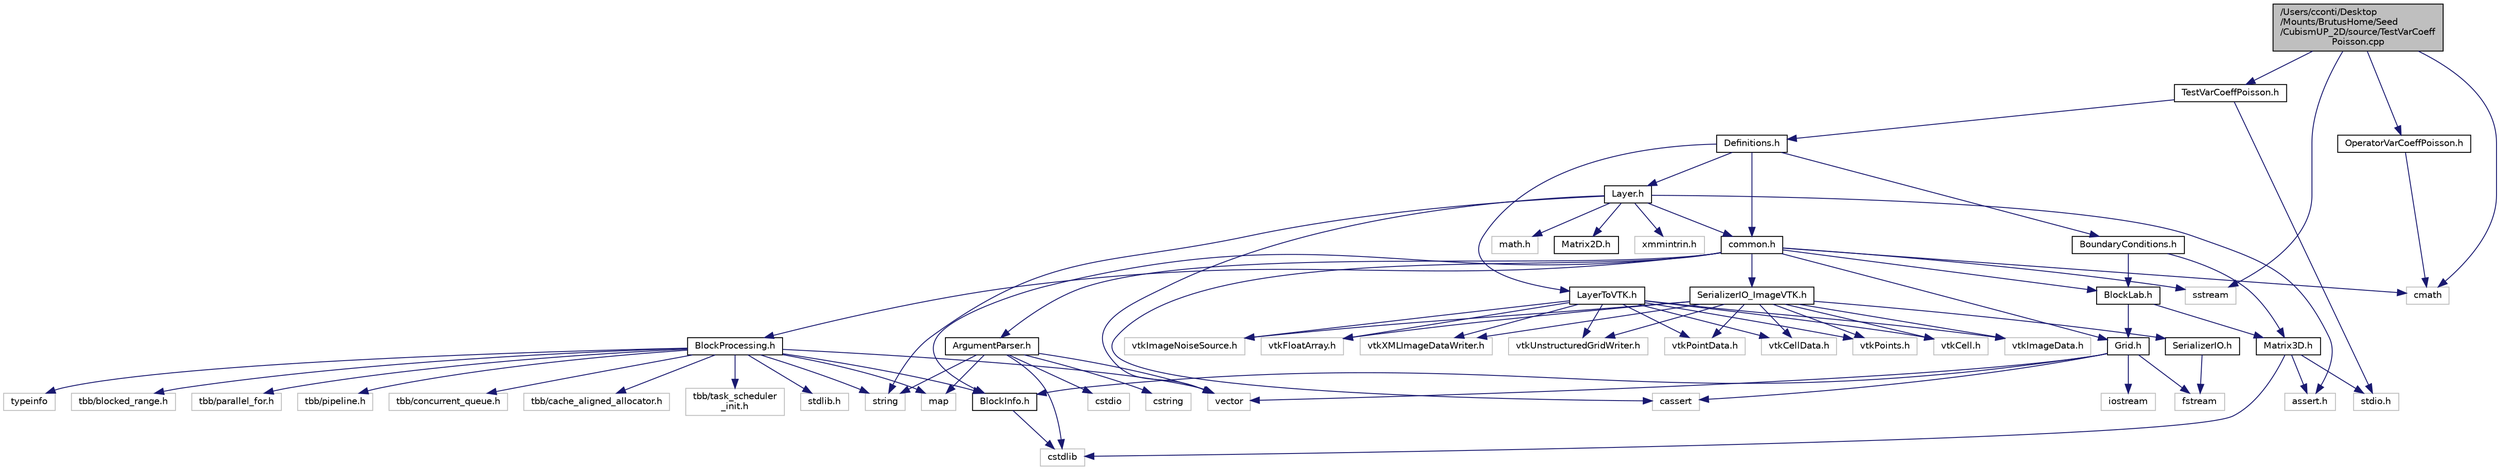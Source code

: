digraph "/Users/cconti/Desktop/Mounts/BrutusHome/Seed/CubismUP_2D/source/TestVarCoeffPoisson.cpp"
{
  edge [fontname="Helvetica",fontsize="10",labelfontname="Helvetica",labelfontsize="10"];
  node [fontname="Helvetica",fontsize="10",shape=record];
  Node1 [label="/Users/cconti/Desktop\l/Mounts/BrutusHome/Seed\l/CubismUP_2D/source/TestVarCoeff\lPoisson.cpp",height=0.2,width=0.4,color="black", fillcolor="grey75", style="filled", fontcolor="black"];
  Node1 -> Node2 [color="midnightblue",fontsize="10",style="solid",fontname="Helvetica"];
  Node2 [label="TestVarCoeffPoisson.h",height=0.2,width=0.4,color="black", fillcolor="white", style="filled",URL="$_test_var_coeff_poisson_8h.html"];
  Node2 -> Node3 [color="midnightblue",fontsize="10",style="solid",fontname="Helvetica"];
  Node3 [label="stdio.h",height=0.2,width=0.4,color="grey75", fillcolor="white", style="filled"];
  Node2 -> Node4 [color="midnightblue",fontsize="10",style="solid",fontname="Helvetica"];
  Node4 [label="Definitions.h",height=0.2,width=0.4,color="black", fillcolor="white", style="filled",URL="$_definitions_8h.html"];
  Node4 -> Node5 [color="midnightblue",fontsize="10",style="solid",fontname="Helvetica"];
  Node5 [label="common.h",height=0.2,width=0.4,color="black", fillcolor="white", style="filled",URL="$common_8h.html"];
  Node5 -> Node6 [color="midnightblue",fontsize="10",style="solid",fontname="Helvetica"];
  Node6 [label="cassert",height=0.2,width=0.4,color="grey75", fillcolor="white", style="filled"];
  Node5 -> Node7 [color="midnightblue",fontsize="10",style="solid",fontname="Helvetica"];
  Node7 [label="sstream",height=0.2,width=0.4,color="grey75", fillcolor="white", style="filled"];
  Node5 -> Node8 [color="midnightblue",fontsize="10",style="solid",fontname="Helvetica"];
  Node8 [label="cmath",height=0.2,width=0.4,color="grey75", fillcolor="white", style="filled"];
  Node5 -> Node9 [color="midnightblue",fontsize="10",style="solid",fontname="Helvetica"];
  Node9 [label="ArgumentParser.h",height=0.2,width=0.4,color="black", fillcolor="white", style="filled",URL="$_argument_parser_8h.html"];
  Node9 -> Node10 [color="midnightblue",fontsize="10",style="solid",fontname="Helvetica"];
  Node10 [label="cstdio",height=0.2,width=0.4,color="grey75", fillcolor="white", style="filled"];
  Node9 -> Node11 [color="midnightblue",fontsize="10",style="solid",fontname="Helvetica"];
  Node11 [label="cstdlib",height=0.2,width=0.4,color="grey75", fillcolor="white", style="filled"];
  Node9 -> Node12 [color="midnightblue",fontsize="10",style="solid",fontname="Helvetica"];
  Node12 [label="cstring",height=0.2,width=0.4,color="grey75", fillcolor="white", style="filled"];
  Node9 -> Node13 [color="midnightblue",fontsize="10",style="solid",fontname="Helvetica"];
  Node13 [label="map",height=0.2,width=0.4,color="grey75", fillcolor="white", style="filled"];
  Node9 -> Node14 [color="midnightblue",fontsize="10",style="solid",fontname="Helvetica"];
  Node14 [label="vector",height=0.2,width=0.4,color="grey75", fillcolor="white", style="filled"];
  Node9 -> Node15 [color="midnightblue",fontsize="10",style="solid",fontname="Helvetica"];
  Node15 [label="string",height=0.2,width=0.4,color="grey75", fillcolor="white", style="filled"];
  Node5 -> Node16 [color="midnightblue",fontsize="10",style="solid",fontname="Helvetica"];
  Node16 [label="Grid.h",height=0.2,width=0.4,color="black", fillcolor="white", style="filled",URL="$_grid_8h.html"];
  Node16 -> Node14 [color="midnightblue",fontsize="10",style="solid",fontname="Helvetica"];
  Node16 -> Node17 [color="midnightblue",fontsize="10",style="solid",fontname="Helvetica"];
  Node17 [label="iostream",height=0.2,width=0.4,color="grey75", fillcolor="white", style="filled"];
  Node16 -> Node18 [color="midnightblue",fontsize="10",style="solid",fontname="Helvetica"];
  Node18 [label="fstream",height=0.2,width=0.4,color="grey75", fillcolor="white", style="filled"];
  Node16 -> Node6 [color="midnightblue",fontsize="10",style="solid",fontname="Helvetica"];
  Node16 -> Node19 [color="midnightblue",fontsize="10",style="solid",fontname="Helvetica"];
  Node19 [label="BlockInfo.h",height=0.2,width=0.4,color="black", fillcolor="white", style="filled",URL="$_block_info_8h.html"];
  Node19 -> Node11 [color="midnightblue",fontsize="10",style="solid",fontname="Helvetica"];
  Node5 -> Node19 [color="midnightblue",fontsize="10",style="solid",fontname="Helvetica"];
  Node5 -> Node20 [color="midnightblue",fontsize="10",style="solid",fontname="Helvetica"];
  Node20 [label="SerializerIO_ImageVTK.h",height=0.2,width=0.4,color="black", fillcolor="white", style="filled",URL="$_serializer_i_o___image_v_t_k_8h.html"];
  Node20 -> Node21 [color="midnightblue",fontsize="10",style="solid",fontname="Helvetica"];
  Node21 [label="vtkPoints.h",height=0.2,width=0.4,color="grey75", fillcolor="white", style="filled"];
  Node20 -> Node22 [color="midnightblue",fontsize="10",style="solid",fontname="Helvetica"];
  Node22 [label="vtkCell.h",height=0.2,width=0.4,color="grey75", fillcolor="white", style="filled"];
  Node20 -> Node23 [color="midnightblue",fontsize="10",style="solid",fontname="Helvetica"];
  Node23 [label="vtkImageData.h",height=0.2,width=0.4,color="grey75", fillcolor="white", style="filled"];
  Node20 -> Node24 [color="midnightblue",fontsize="10",style="solid",fontname="Helvetica"];
  Node24 [label="vtkImageNoiseSource.h",height=0.2,width=0.4,color="grey75", fillcolor="white", style="filled"];
  Node20 -> Node25 [color="midnightblue",fontsize="10",style="solid",fontname="Helvetica"];
  Node25 [label="vtkFloatArray.h",height=0.2,width=0.4,color="grey75", fillcolor="white", style="filled"];
  Node20 -> Node26 [color="midnightblue",fontsize="10",style="solid",fontname="Helvetica"];
  Node26 [label="vtkXMLImageDataWriter.h",height=0.2,width=0.4,color="grey75", fillcolor="white", style="filled"];
  Node20 -> Node27 [color="midnightblue",fontsize="10",style="solid",fontname="Helvetica"];
  Node27 [label="vtkUnstructuredGridWriter.h",height=0.2,width=0.4,color="grey75", fillcolor="white", style="filled"];
  Node20 -> Node28 [color="midnightblue",fontsize="10",style="solid",fontname="Helvetica"];
  Node28 [label="vtkPointData.h",height=0.2,width=0.4,color="grey75", fillcolor="white", style="filled"];
  Node20 -> Node29 [color="midnightblue",fontsize="10",style="solid",fontname="Helvetica"];
  Node29 [label="vtkCellData.h",height=0.2,width=0.4,color="grey75", fillcolor="white", style="filled"];
  Node20 -> Node30 [color="midnightblue",fontsize="10",style="solid",fontname="Helvetica"];
  Node30 [label="SerializerIO.h",height=0.2,width=0.4,color="black", fillcolor="white", style="filled",URL="$_serializer_i_o_8h.html"];
  Node30 -> Node18 [color="midnightblue",fontsize="10",style="solid",fontname="Helvetica"];
  Node5 -> Node31 [color="midnightblue",fontsize="10",style="solid",fontname="Helvetica"];
  Node31 [label="BlockProcessing.h",height=0.2,width=0.4,color="black", fillcolor="white", style="filled",URL="$_block_processing_8h.html"];
  Node31 -> Node32 [color="midnightblue",fontsize="10",style="solid",fontname="Helvetica"];
  Node32 [label="stdlib.h",height=0.2,width=0.4,color="grey75", fillcolor="white", style="filled"];
  Node31 -> Node14 [color="midnightblue",fontsize="10",style="solid",fontname="Helvetica"];
  Node31 -> Node13 [color="midnightblue",fontsize="10",style="solid",fontname="Helvetica"];
  Node31 -> Node15 [color="midnightblue",fontsize="10",style="solid",fontname="Helvetica"];
  Node31 -> Node33 [color="midnightblue",fontsize="10",style="solid",fontname="Helvetica"];
  Node33 [label="typeinfo",height=0.2,width=0.4,color="grey75", fillcolor="white", style="filled"];
  Node31 -> Node19 [color="midnightblue",fontsize="10",style="solid",fontname="Helvetica"];
  Node31 -> Node34 [color="midnightblue",fontsize="10",style="solid",fontname="Helvetica"];
  Node34 [label="tbb/blocked_range.h",height=0.2,width=0.4,color="grey75", fillcolor="white", style="filled"];
  Node31 -> Node35 [color="midnightblue",fontsize="10",style="solid",fontname="Helvetica"];
  Node35 [label="tbb/parallel_for.h",height=0.2,width=0.4,color="grey75", fillcolor="white", style="filled"];
  Node31 -> Node36 [color="midnightblue",fontsize="10",style="solid",fontname="Helvetica"];
  Node36 [label="tbb/pipeline.h",height=0.2,width=0.4,color="grey75", fillcolor="white", style="filled"];
  Node31 -> Node37 [color="midnightblue",fontsize="10",style="solid",fontname="Helvetica"];
  Node37 [label="tbb/concurrent_queue.h",height=0.2,width=0.4,color="grey75", fillcolor="white", style="filled"];
  Node31 -> Node38 [color="midnightblue",fontsize="10",style="solid",fontname="Helvetica"];
  Node38 [label="tbb/cache_aligned_allocator.h",height=0.2,width=0.4,color="grey75", fillcolor="white", style="filled"];
  Node31 -> Node39 [color="midnightblue",fontsize="10",style="solid",fontname="Helvetica"];
  Node39 [label="tbb/task_scheduler\l_init.h",height=0.2,width=0.4,color="grey75", fillcolor="white", style="filled"];
  Node5 -> Node40 [color="midnightblue",fontsize="10",style="solid",fontname="Helvetica"];
  Node40 [label="BlockLab.h",height=0.2,width=0.4,color="black", fillcolor="white", style="filled",URL="$_block_lab_8h.html"];
  Node40 -> Node41 [color="midnightblue",fontsize="10",style="solid",fontname="Helvetica"];
  Node41 [label="Matrix3D.h",height=0.2,width=0.4,color="black", fillcolor="white", style="filled",URL="$_matrix3_d_8h.html"];
  Node41 -> Node42 [color="midnightblue",fontsize="10",style="solid",fontname="Helvetica"];
  Node42 [label="assert.h",height=0.2,width=0.4,color="grey75", fillcolor="white", style="filled"];
  Node41 -> Node3 [color="midnightblue",fontsize="10",style="solid",fontname="Helvetica"];
  Node41 -> Node11 [color="midnightblue",fontsize="10",style="solid",fontname="Helvetica"];
  Node40 -> Node16 [color="midnightblue",fontsize="10",style="solid",fontname="Helvetica"];
  Node4 -> Node43 [color="midnightblue",fontsize="10",style="solid",fontname="Helvetica"];
  Node43 [label="Layer.h",height=0.2,width=0.4,color="black", fillcolor="white", style="filled",URL="$_layer_8h.html"];
  Node43 -> Node44 [color="midnightblue",fontsize="10",style="solid",fontname="Helvetica"];
  Node44 [label="math.h",height=0.2,width=0.4,color="grey75", fillcolor="white", style="filled"];
  Node43 -> Node15 [color="midnightblue",fontsize="10",style="solid",fontname="Helvetica"];
  Node43 -> Node14 [color="midnightblue",fontsize="10",style="solid",fontname="Helvetica"];
  Node43 -> Node42 [color="midnightblue",fontsize="10",style="solid",fontname="Helvetica"];
  Node43 -> Node45 [color="midnightblue",fontsize="10",style="solid",fontname="Helvetica"];
  Node45 [label="Matrix2D.h",height=0.2,width=0.4,color="black", fillcolor="white", style="filled",URL="$_matrix2_d_8h.html"];
  Node43 -> Node5 [color="midnightblue",fontsize="10",style="solid",fontname="Helvetica"];
  Node43 -> Node46 [color="midnightblue",fontsize="10",style="solid",fontname="Helvetica"];
  Node46 [label="xmmintrin.h",height=0.2,width=0.4,color="grey75", fillcolor="white", style="filled"];
  Node4 -> Node47 [color="midnightblue",fontsize="10",style="solid",fontname="Helvetica"];
  Node47 [label="LayerToVTK.h",height=0.2,width=0.4,color="black", fillcolor="white", style="filled",URL="$_layer_to_v_t_k_8h.html"];
  Node47 -> Node21 [color="midnightblue",fontsize="10",style="solid",fontname="Helvetica"];
  Node47 -> Node22 [color="midnightblue",fontsize="10",style="solid",fontname="Helvetica"];
  Node47 -> Node23 [color="midnightblue",fontsize="10",style="solid",fontname="Helvetica"];
  Node47 -> Node24 [color="midnightblue",fontsize="10",style="solid",fontname="Helvetica"];
  Node47 -> Node25 [color="midnightblue",fontsize="10",style="solid",fontname="Helvetica"];
  Node47 -> Node26 [color="midnightblue",fontsize="10",style="solid",fontname="Helvetica"];
  Node47 -> Node27 [color="midnightblue",fontsize="10",style="solid",fontname="Helvetica"];
  Node47 -> Node28 [color="midnightblue",fontsize="10",style="solid",fontname="Helvetica"];
  Node47 -> Node29 [color="midnightblue",fontsize="10",style="solid",fontname="Helvetica"];
  Node4 -> Node48 [color="midnightblue",fontsize="10",style="solid",fontname="Helvetica"];
  Node48 [label="BoundaryConditions.h",height=0.2,width=0.4,color="black", fillcolor="white", style="filled",URL="$_boundary_conditions_8h.html"];
  Node48 -> Node40 [color="midnightblue",fontsize="10",style="solid",fontname="Helvetica"];
  Node48 -> Node41 [color="midnightblue",fontsize="10",style="solid",fontname="Helvetica"];
  Node1 -> Node49 [color="midnightblue",fontsize="10",style="solid",fontname="Helvetica"];
  Node49 [label="OperatorVarCoeffPoisson.h",height=0.2,width=0.4,color="black", fillcolor="white", style="filled",URL="$_operator_var_coeff_poisson_8h.html"];
  Node49 -> Node8 [color="midnightblue",fontsize="10",style="solid",fontname="Helvetica"];
  Node1 -> Node7 [color="midnightblue",fontsize="10",style="solid",fontname="Helvetica"];
  Node1 -> Node8 [color="midnightblue",fontsize="10",style="solid",fontname="Helvetica"];
}
